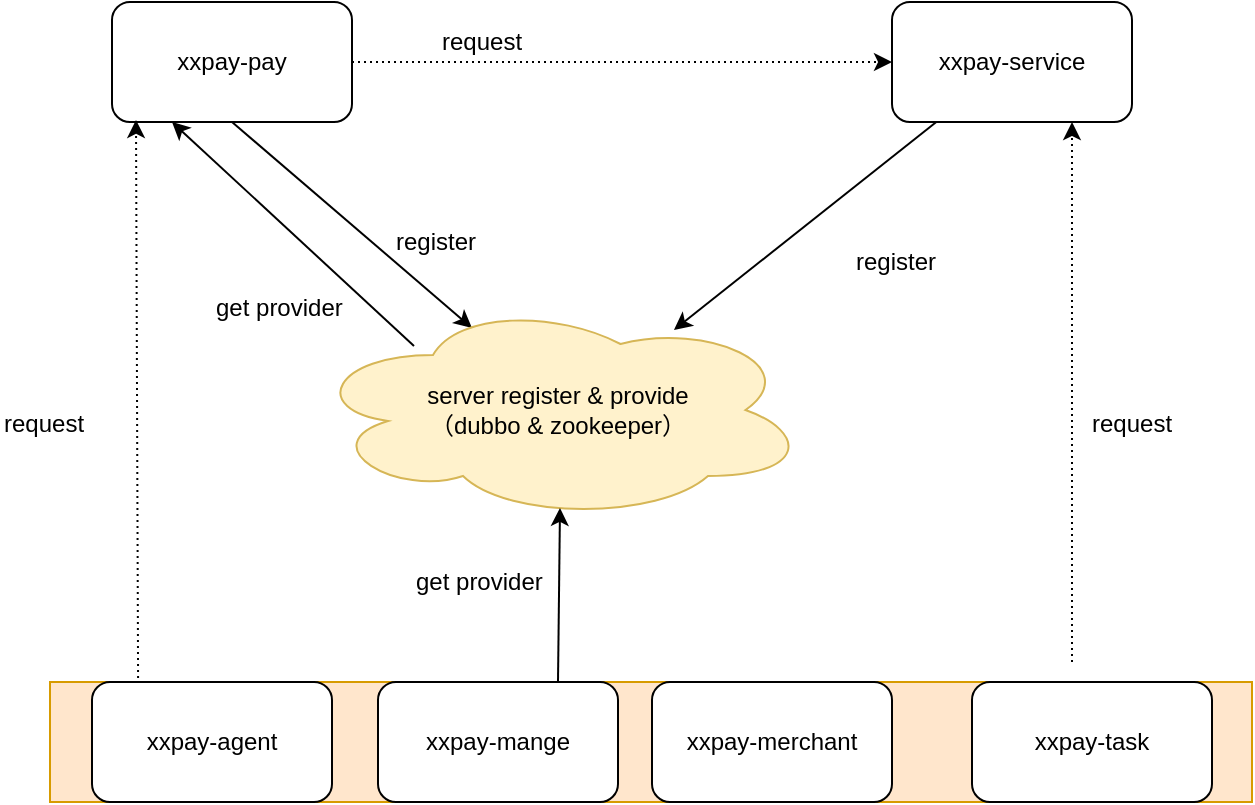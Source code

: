<mxfile version="11.0.1" type="github"><diagram id="CobonL4kwcfej-ZTGem3" name="第 1 页"><mxGraphModel dx="1028" dy="593" grid="1" gridSize="10" guides="1" tooltips="1" connect="1" arrows="1" fold="1" page="1" pageScale="1" pageWidth="827" pageHeight="1169" math="0" shadow="0"><root><mxCell id="0"/><mxCell id="1" parent="0"/><mxCell id="QWjThyrGVYAY8o8sxJfe-29" value="" style="rounded=0;whiteSpace=wrap;html=1;fillColor=#ffe6cc;strokeColor=#d79b00;" vertex="1" parent="1"><mxGeometry x="159" y="500" width="601" height="60" as="geometry"/></mxCell><mxCell id="QWjThyrGVYAY8o8sxJfe-1" value="xxpay-service" style="rounded=1;whiteSpace=wrap;html=1;" vertex="1" parent="1"><mxGeometry x="580" y="160" width="120" height="60" as="geometry"/></mxCell><mxCell id="QWjThyrGVYAY8o8sxJfe-2" value="xxpay-pay" style="rounded=1;whiteSpace=wrap;html=1;" vertex="1" parent="1"><mxGeometry x="190" y="160" width="120" height="60" as="geometry"/></mxCell><mxCell id="QWjThyrGVYAY8o8sxJfe-3" value="" style="endArrow=classic;html=1;exitX=0.5;exitY=1;exitDx=0;exitDy=0;entryX=0.328;entryY=0.127;entryDx=0;entryDy=0;entryPerimeter=0;" edge="1" parent="1" source="QWjThyrGVYAY8o8sxJfe-2" target="QWjThyrGVYAY8o8sxJfe-5"><mxGeometry width="50" height="50" relative="1" as="geometry"><mxPoint x="380" y="80" as="sourcePoint"/><mxPoint x="360" y="430" as="targetPoint"/></mxGeometry></mxCell><mxCell id="QWjThyrGVYAY8o8sxJfe-5" value="server register &amp;amp; provide&lt;br&gt;（dubbo &amp;amp; zookeeper）" style="ellipse;shape=cloud;whiteSpace=wrap;html=1;fillColor=#fff2cc;strokeColor=#d6b656;" vertex="1" parent="1"><mxGeometry x="288" y="309" width="250" height="110" as="geometry"/></mxCell><mxCell id="QWjThyrGVYAY8o8sxJfe-7" value="" style="endArrow=classic;html=1;entryX=0.732;entryY=0.136;entryDx=0;entryDy=0;entryPerimeter=0;" edge="1" parent="1" source="QWjThyrGVYAY8o8sxJfe-1" target="QWjThyrGVYAY8o8sxJfe-5"><mxGeometry width="50" height="50" relative="1" as="geometry"><mxPoint x="190" y="630" as="sourcePoint"/><mxPoint x="240" y="580" as="targetPoint"/></mxGeometry></mxCell><mxCell id="QWjThyrGVYAY8o8sxJfe-9" value="register" style="text;html=1;resizable=0;points=[];autosize=1;align=left;verticalAlign=top;spacingTop=-4;" vertex="1" parent="1"><mxGeometry x="560" y="280" width="60" height="20" as="geometry"/></mxCell><mxCell id="QWjThyrGVYAY8o8sxJfe-10" value="register" style="text;html=1;resizable=0;points=[];autosize=1;align=left;verticalAlign=top;spacingTop=-4;" vertex="1" parent="1"><mxGeometry x="330" y="270" width="60" height="20" as="geometry"/></mxCell><mxCell id="QWjThyrGVYAY8o8sxJfe-15" value="xxpay-agent" style="rounded=1;whiteSpace=wrap;html=1;" vertex="1" parent="1"><mxGeometry x="180" y="500" width="120" height="60" as="geometry"/></mxCell><mxCell id="QWjThyrGVYAY8o8sxJfe-16" value="xxpay-merchant" style="rounded=1;whiteSpace=wrap;html=1;" vertex="1" parent="1"><mxGeometry x="460" y="500" width="120" height="60" as="geometry"/></mxCell><mxCell id="QWjThyrGVYAY8o8sxJfe-22" value="" style="endArrow=classic;html=1;entryX=0.504;entryY=0.945;entryDx=0;entryDy=0;entryPerimeter=0;exitX=0.5;exitY=0;exitDx=0;exitDy=0;" edge="1" parent="1" target="QWjThyrGVYAY8o8sxJfe-5"><mxGeometry width="50" height="50" relative="1" as="geometry"><mxPoint x="413" y="500" as="sourcePoint"/><mxPoint x="460" y="430" as="targetPoint"/></mxGeometry></mxCell><mxCell id="QWjThyrGVYAY8o8sxJfe-25" value="get provider" style="text;html=1;resizable=0;points=[];autosize=1;align=left;verticalAlign=top;spacingTop=-4;" vertex="1" parent="1"><mxGeometry x="340" y="440" width="80" height="20" as="geometry"/></mxCell><mxCell id="QWjThyrGVYAY8o8sxJfe-32" value="" style="endArrow=classic;html=1;entryX=0.75;entryY=1;entryDx=0;entryDy=0;dashed=1;dashPattern=1 2;" edge="1" parent="1" target="QWjThyrGVYAY8o8sxJfe-1"><mxGeometry width="50" height="50" relative="1" as="geometry"><mxPoint x="670" y="490" as="sourcePoint"/><mxPoint x="190" y="580" as="targetPoint"/></mxGeometry></mxCell><mxCell id="QWjThyrGVYAY8o8sxJfe-34" value="" style="endArrow=classic;html=1;dashed=1;dashPattern=1 2;entryX=0.1;entryY=0.983;entryDx=0;entryDy=0;entryPerimeter=0;exitX=0.192;exitY=-0.033;exitDx=0;exitDy=0;exitPerimeter=0;" edge="1" parent="1" source="QWjThyrGVYAY8o8sxJfe-15" target="QWjThyrGVYAY8o8sxJfe-2"><mxGeometry width="50" height="50" relative="1" as="geometry"><mxPoint x="190" y="280" as="sourcePoint"/><mxPoint x="240" y="230" as="targetPoint"/></mxGeometry></mxCell><mxCell id="QWjThyrGVYAY8o8sxJfe-35" value="request" style="text;html=1;resizable=0;points=[];autosize=1;align=left;verticalAlign=top;spacingTop=-4;" vertex="1" parent="1"><mxGeometry x="134" y="361" width="60" height="20" as="geometry"/></mxCell><mxCell id="QWjThyrGVYAY8o8sxJfe-36" value="request" style="text;html=1;resizable=0;points=[];autosize=1;align=left;verticalAlign=top;spacingTop=-4;" vertex="1" parent="1"><mxGeometry x="678" y="361" width="60" height="20" as="geometry"/></mxCell><mxCell id="QWjThyrGVYAY8o8sxJfe-37" value="" style="endArrow=classic;html=1;entryX=0.25;entryY=1;entryDx=0;entryDy=0;exitX=0.212;exitY=0.209;exitDx=0;exitDy=0;exitPerimeter=0;" edge="1" parent="1" source="QWjThyrGVYAY8o8sxJfe-5" target="QWjThyrGVYAY8o8sxJfe-2"><mxGeometry width="50" height="50" relative="1" as="geometry"><mxPoint x="230" y="310" as="sourcePoint"/><mxPoint x="280" y="260" as="targetPoint"/></mxGeometry></mxCell><mxCell id="QWjThyrGVYAY8o8sxJfe-38" value="get provider" style="text;html=1;resizable=0;points=[];autosize=1;align=left;verticalAlign=top;spacingTop=-4;" vertex="1" parent="1"><mxGeometry x="240" y="303" width="80" height="20" as="geometry"/></mxCell><mxCell id="QWjThyrGVYAY8o8sxJfe-40" value="" style="endArrow=classic;html=1;dashed=1;dashPattern=1 2;" edge="1" parent="1" source="QWjThyrGVYAY8o8sxJfe-2" target="QWjThyrGVYAY8o8sxJfe-1"><mxGeometry width="50" height="50" relative="1" as="geometry"><mxPoint x="350" y="190" as="sourcePoint"/><mxPoint x="400" y="140" as="targetPoint"/></mxGeometry></mxCell><mxCell id="QWjThyrGVYAY8o8sxJfe-41" value="request&lt;br&gt;" style="text;html=1;resizable=0;points=[];autosize=1;align=left;verticalAlign=top;spacingTop=-4;" vertex="1" parent="1"><mxGeometry x="353" y="170" width="60" height="20" as="geometry"/></mxCell><mxCell id="QWjThyrGVYAY8o8sxJfe-46" value="xxpay-task" style="rounded=1;whiteSpace=wrap;html=1;" vertex="1" parent="1"><mxGeometry x="620" y="500" width="120" height="60" as="geometry"/></mxCell><mxCell id="QWjThyrGVYAY8o8sxJfe-47" value="xxpay-mange" style="rounded=1;whiteSpace=wrap;html=1;" vertex="1" parent="1"><mxGeometry x="323" y="500" width="120" height="60" as="geometry"/></mxCell></root></mxGraphModel></diagram></mxfile>
